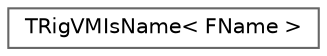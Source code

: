 digraph "Graphical Class Hierarchy"
{
 // INTERACTIVE_SVG=YES
 // LATEX_PDF_SIZE
  bgcolor="transparent";
  edge [fontname=Helvetica,fontsize=10,labelfontname=Helvetica,labelfontsize=10];
  node [fontname=Helvetica,fontsize=10,shape=box,height=0.2,width=0.4];
  rankdir="LR";
  Node0 [id="Node000000",label="TRigVMIsName\< FName \>",height=0.2,width=0.4,color="grey40", fillcolor="white", style="filled",URL="$d0/daf/structTRigVMIsName_3_01FName_01_4.html",tooltip=" "];
}
